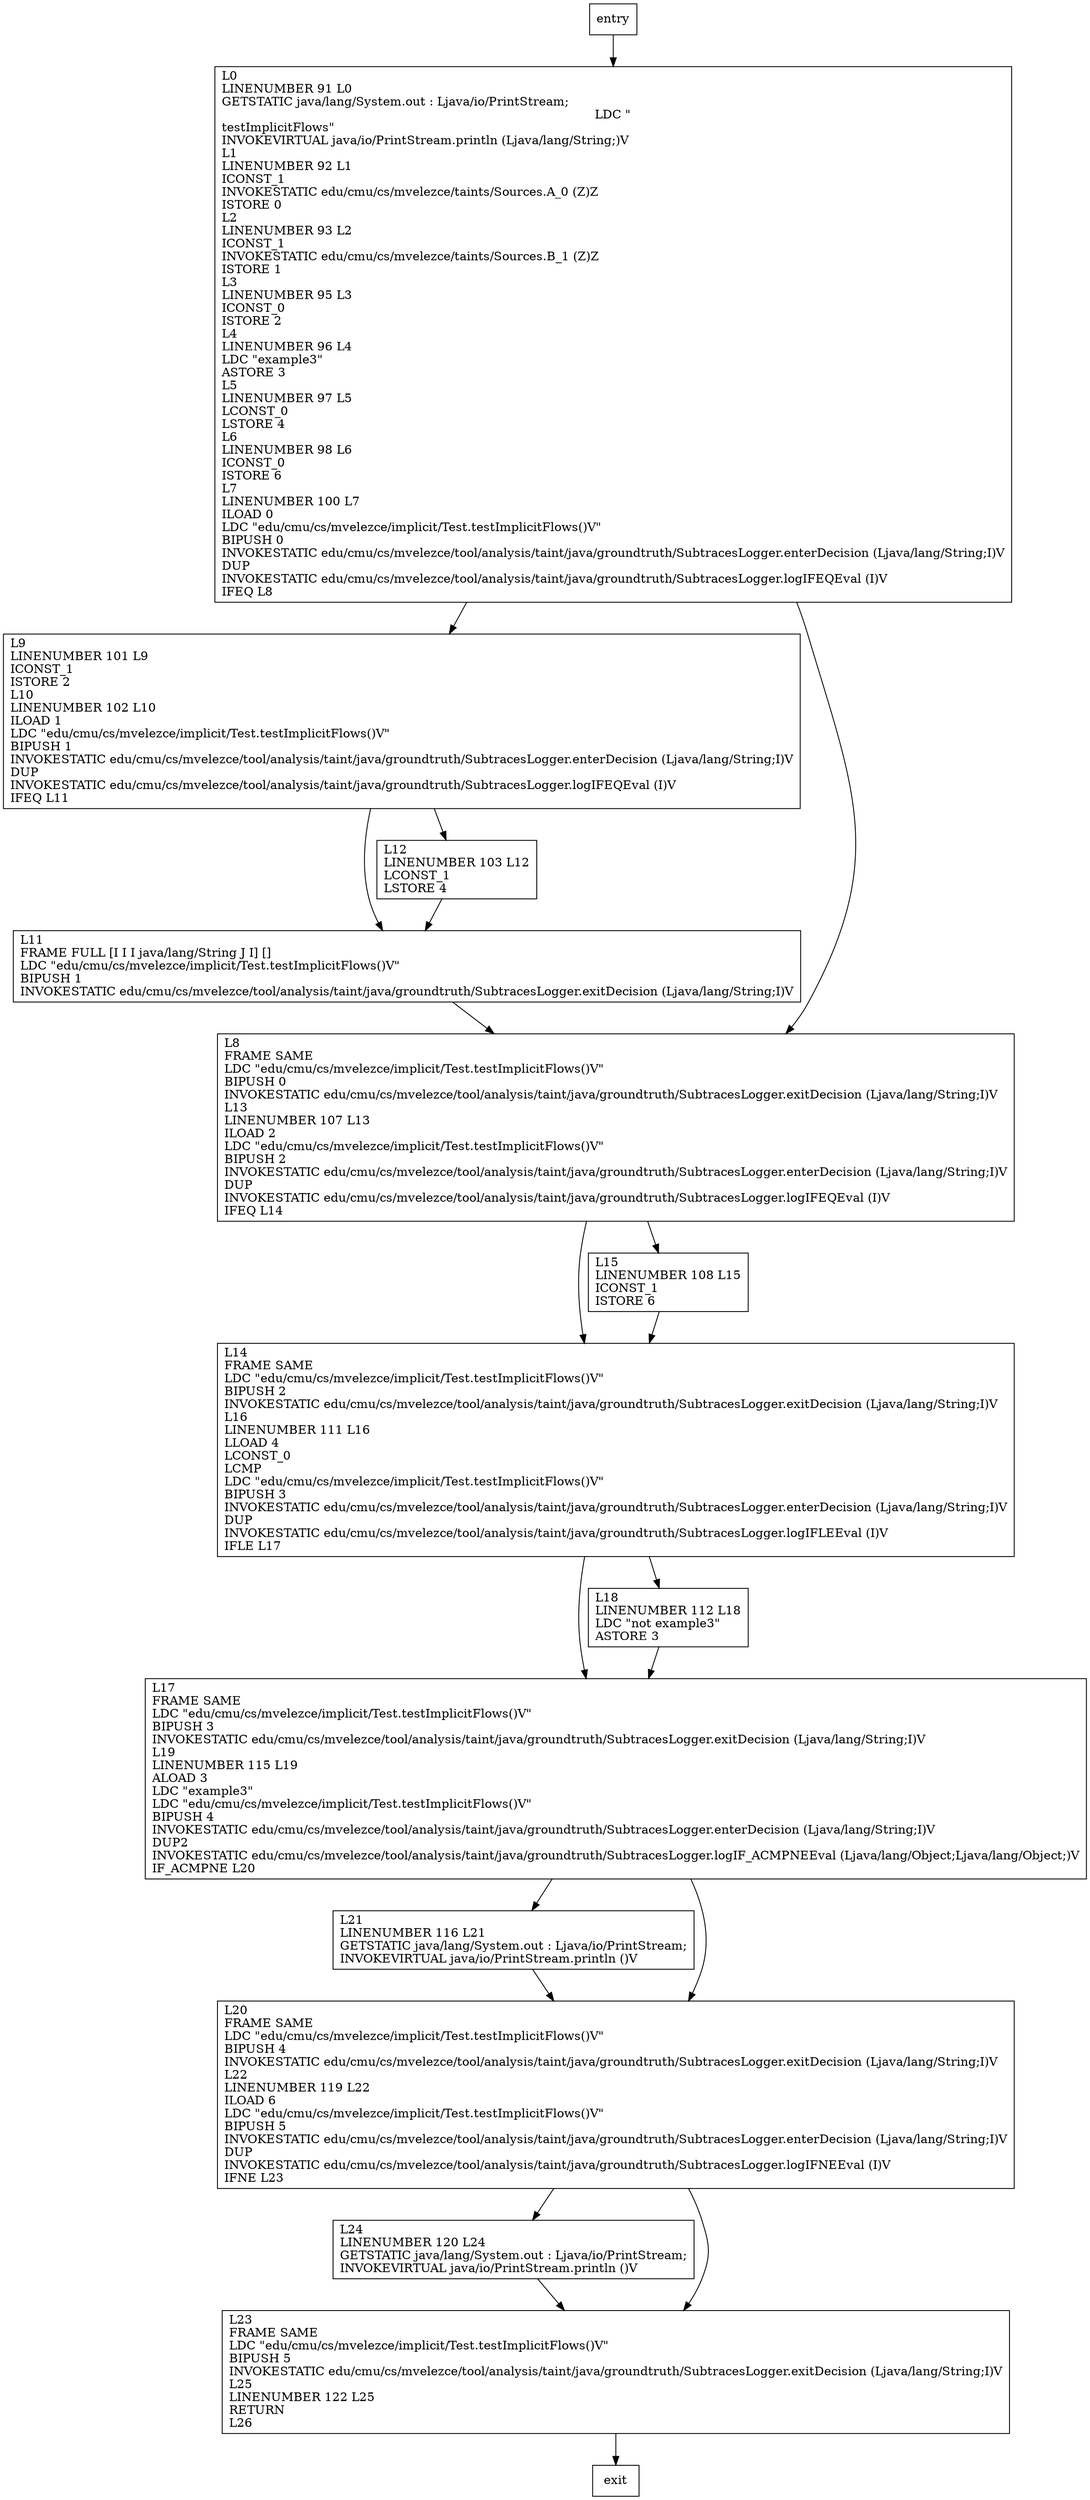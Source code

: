 digraph testImplicitFlows {
node [shape=record];
175825317 [label="L14\lFRAME SAME\lLDC \"edu/cmu/cs/mvelezce/implicit/Test.testImplicitFlows()V\"\lBIPUSH 2\lINVOKESTATIC edu/cmu/cs/mvelezce/tool/analysis/taint/java/groundtruth/SubtracesLogger.exitDecision (Ljava/lang/String;I)V\lL16\lLINENUMBER 111 L16\lLLOAD 4\lLCONST_0\lLCMP\lLDC \"edu/cmu/cs/mvelezce/implicit/Test.testImplicitFlows()V\"\lBIPUSH 3\lINVOKESTATIC edu/cmu/cs/mvelezce/tool/analysis/taint/java/groundtruth/SubtracesLogger.enterDecision (Ljava/lang/String;I)V\lDUP\lINVOKESTATIC edu/cmu/cs/mvelezce/tool/analysis/taint/java/groundtruth/SubtracesLogger.logIFLEEval (I)V\lIFLE L17\l"];
931762244 [label="L0\lLINENUMBER 91 L0\lGETSTATIC java/lang/System.out : Ljava/io/PrintStream;\lLDC \"\ntestImplicitFlows\"\lINVOKEVIRTUAL java/io/PrintStream.println (Ljava/lang/String;)V\lL1\lLINENUMBER 92 L1\lICONST_1\lINVOKESTATIC edu/cmu/cs/mvelezce/taints/Sources.A_0 (Z)Z\lISTORE 0\lL2\lLINENUMBER 93 L2\lICONST_1\lINVOKESTATIC edu/cmu/cs/mvelezce/taints/Sources.B_1 (Z)Z\lISTORE 1\lL3\lLINENUMBER 95 L3\lICONST_0\lISTORE 2\lL4\lLINENUMBER 96 L4\lLDC \"example3\"\lASTORE 3\lL5\lLINENUMBER 97 L5\lLCONST_0\lLSTORE 4\lL6\lLINENUMBER 98 L6\lICONST_0\lISTORE 6\lL7\lLINENUMBER 100 L7\lILOAD 0\lLDC \"edu/cmu/cs/mvelezce/implicit/Test.testImplicitFlows()V\"\lBIPUSH 0\lINVOKESTATIC edu/cmu/cs/mvelezce/tool/analysis/taint/java/groundtruth/SubtracesLogger.enterDecision (Ljava/lang/String;I)V\lDUP\lINVOKESTATIC edu/cmu/cs/mvelezce/tool/analysis/taint/java/groundtruth/SubtracesLogger.logIFEQEval (I)V\lIFEQ L8\l"];
665367039 [label="L17\lFRAME SAME\lLDC \"edu/cmu/cs/mvelezce/implicit/Test.testImplicitFlows()V\"\lBIPUSH 3\lINVOKESTATIC edu/cmu/cs/mvelezce/tool/analysis/taint/java/groundtruth/SubtracesLogger.exitDecision (Ljava/lang/String;I)V\lL19\lLINENUMBER 115 L19\lALOAD 3\lLDC \"example3\"\lLDC \"edu/cmu/cs/mvelezce/implicit/Test.testImplicitFlows()V\"\lBIPUSH 4\lINVOKESTATIC edu/cmu/cs/mvelezce/tool/analysis/taint/java/groundtruth/SubtracesLogger.enterDecision (Ljava/lang/String;I)V\lDUP2\lINVOKESTATIC edu/cmu/cs/mvelezce/tool/analysis/taint/java/groundtruth/SubtracesLogger.logIF_ACMPNEEval (Ljava/lang/Object;Ljava/lang/Object;)V\lIF_ACMPNE L20\l"];
1700345533 [label="L21\lLINENUMBER 116 L21\lGETSTATIC java/lang/System.out : Ljava/io/PrintStream;\lINVOKEVIRTUAL java/io/PrintStream.println ()V\l"];
600696341 [label="L9\lLINENUMBER 101 L9\lICONST_1\lISTORE 2\lL10\lLINENUMBER 102 L10\lILOAD 1\lLDC \"edu/cmu/cs/mvelezce/implicit/Test.testImplicitFlows()V\"\lBIPUSH 1\lINVOKESTATIC edu/cmu/cs/mvelezce/tool/analysis/taint/java/groundtruth/SubtracesLogger.enterDecision (Ljava/lang/String;I)V\lDUP\lINVOKESTATIC edu/cmu/cs/mvelezce/tool/analysis/taint/java/groundtruth/SubtracesLogger.logIFEQEval (I)V\lIFEQ L11\l"];
1065336762 [label="L24\lLINENUMBER 120 L24\lGETSTATIC java/lang/System.out : Ljava/io/PrintStream;\lINVOKEVIRTUAL java/io/PrintStream.println ()V\l"];
1770066047 [label="L11\lFRAME FULL [I I I java/lang/String J I] []\lLDC \"edu/cmu/cs/mvelezce/implicit/Test.testImplicitFlows()V\"\lBIPUSH 1\lINVOKESTATIC edu/cmu/cs/mvelezce/tool/analysis/taint/java/groundtruth/SubtracesLogger.exitDecision (Ljava/lang/String;I)V\l"];
589788822 [label="L8\lFRAME SAME\lLDC \"edu/cmu/cs/mvelezce/implicit/Test.testImplicitFlows()V\"\lBIPUSH 0\lINVOKESTATIC edu/cmu/cs/mvelezce/tool/analysis/taint/java/groundtruth/SubtracesLogger.exitDecision (Ljava/lang/String;I)V\lL13\lLINENUMBER 107 L13\lILOAD 2\lLDC \"edu/cmu/cs/mvelezce/implicit/Test.testImplicitFlows()V\"\lBIPUSH 2\lINVOKESTATIC edu/cmu/cs/mvelezce/tool/analysis/taint/java/groundtruth/SubtracesLogger.enterDecision (Ljava/lang/String;I)V\lDUP\lINVOKESTATIC edu/cmu/cs/mvelezce/tool/analysis/taint/java/groundtruth/SubtracesLogger.logIFEQEval (I)V\lIFEQ L14\l"];
955486159 [label="L18\lLINENUMBER 112 L18\lLDC \"not example3\"\lASTORE 3\l"];
309438139 [label="L12\lLINENUMBER 103 L12\lLCONST_1\lLSTORE 4\l"];
458675944 [label="L23\lFRAME SAME\lLDC \"edu/cmu/cs/mvelezce/implicit/Test.testImplicitFlows()V\"\lBIPUSH 5\lINVOKESTATIC edu/cmu/cs/mvelezce/tool/analysis/taint/java/groundtruth/SubtracesLogger.exitDecision (Ljava/lang/String;I)V\lL25\lLINENUMBER 122 L25\lRETURN\lL26\l"];
1187730353 [label="L15\lLINENUMBER 108 L15\lICONST_1\lISTORE 6\l"];
2031331196 [label="L20\lFRAME SAME\lLDC \"edu/cmu/cs/mvelezce/implicit/Test.testImplicitFlows()V\"\lBIPUSH 4\lINVOKESTATIC edu/cmu/cs/mvelezce/tool/analysis/taint/java/groundtruth/SubtracesLogger.exitDecision (Ljava/lang/String;I)V\lL22\lLINENUMBER 119 L22\lILOAD 6\lLDC \"edu/cmu/cs/mvelezce/implicit/Test.testImplicitFlows()V\"\lBIPUSH 5\lINVOKESTATIC edu/cmu/cs/mvelezce/tool/analysis/taint/java/groundtruth/SubtracesLogger.enterDecision (Ljava/lang/String;I)V\lDUP\lINVOKESTATIC edu/cmu/cs/mvelezce/tool/analysis/taint/java/groundtruth/SubtracesLogger.logIFNEEval (I)V\lIFNE L23\l"];
entry;
exit;
175825317 -> 955486159;
175825317 -> 665367039;
931762244 -> 600696341;
931762244 -> 589788822;
665367039 -> 1700345533;
665367039 -> 2031331196;
1700345533 -> 2031331196;
600696341 -> 309438139;
600696341 -> 1770066047;
1065336762 -> 458675944;
1770066047 -> 589788822;
589788822 -> 175825317;
589788822 -> 1187730353;
entry -> 931762244;
955486159 -> 665367039;
309438139 -> 1770066047;
458675944 -> exit;
1187730353 -> 175825317;
2031331196 -> 1065336762;
2031331196 -> 458675944;
}
